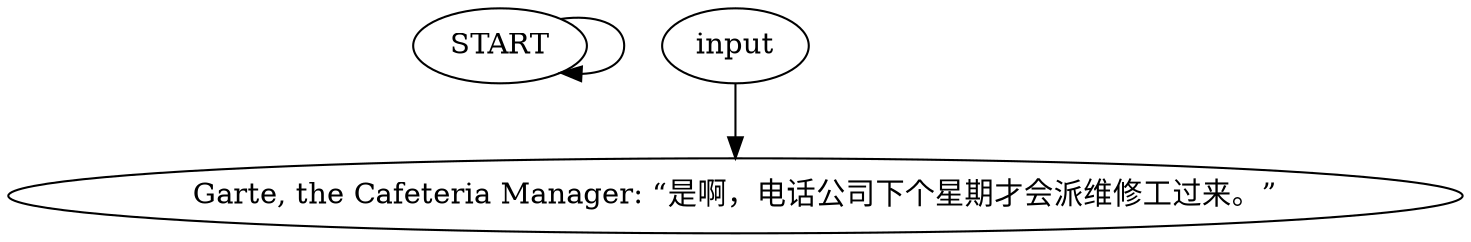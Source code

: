# WHIRLING F1 / GARTE barks
# Garte says the phone is disconnected.
# ==================================================
digraph G {
	  0 [label="START"];
	  1 [label="input"];
	  2 [label="Garte, the Cafeteria Manager: “是啊，电话公司下个星期才会派维修工过来。”"];
	  0 -> 0
	  1 -> 2
}

